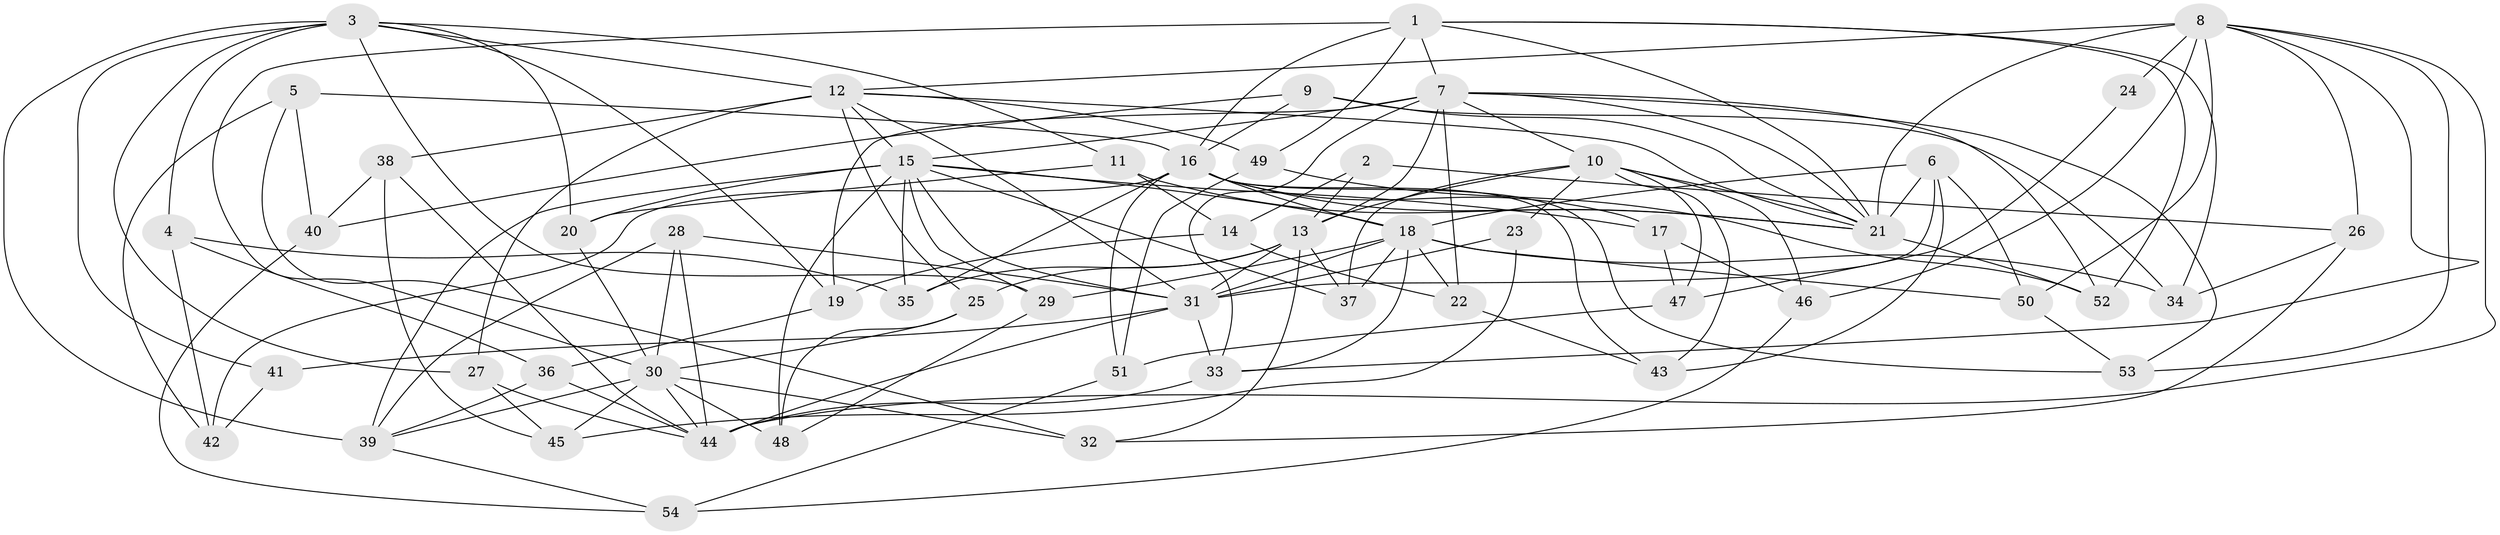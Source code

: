 // original degree distribution, {4: 1.0}
// Generated by graph-tools (version 1.1) at 2025/38/03/09/25 02:38:17]
// undirected, 54 vertices, 144 edges
graph export_dot {
graph [start="1"]
  node [color=gray90,style=filled];
  1;
  2;
  3;
  4;
  5;
  6;
  7;
  8;
  9;
  10;
  11;
  12;
  13;
  14;
  15;
  16;
  17;
  18;
  19;
  20;
  21;
  22;
  23;
  24;
  25;
  26;
  27;
  28;
  29;
  30;
  31;
  32;
  33;
  34;
  35;
  36;
  37;
  38;
  39;
  40;
  41;
  42;
  43;
  44;
  45;
  46;
  47;
  48;
  49;
  50;
  51;
  52;
  53;
  54;
  1 -- 7 [weight=1.0];
  1 -- 16 [weight=1.0];
  1 -- 21 [weight=1.0];
  1 -- 30 [weight=2.0];
  1 -- 34 [weight=1.0];
  1 -- 49 [weight=1.0];
  1 -- 52 [weight=1.0];
  2 -- 13 [weight=2.0];
  2 -- 14 [weight=1.0];
  2 -- 26 [weight=1.0];
  3 -- 4 [weight=1.0];
  3 -- 11 [weight=1.0];
  3 -- 12 [weight=2.0];
  3 -- 19 [weight=1.0];
  3 -- 20 [weight=1.0];
  3 -- 27 [weight=1.0];
  3 -- 29 [weight=1.0];
  3 -- 39 [weight=2.0];
  3 -- 41 [weight=2.0];
  4 -- 35 [weight=1.0];
  4 -- 36 [weight=1.0];
  4 -- 42 [weight=1.0];
  5 -- 16 [weight=1.0];
  5 -- 32 [weight=1.0];
  5 -- 40 [weight=1.0];
  5 -- 42 [weight=1.0];
  6 -- 18 [weight=1.0];
  6 -- 21 [weight=1.0];
  6 -- 31 [weight=2.0];
  6 -- 43 [weight=1.0];
  6 -- 50 [weight=1.0];
  7 -- 10 [weight=1.0];
  7 -- 13 [weight=1.0];
  7 -- 15 [weight=1.0];
  7 -- 19 [weight=1.0];
  7 -- 21 [weight=1.0];
  7 -- 22 [weight=1.0];
  7 -- 33 [weight=1.0];
  7 -- 52 [weight=1.0];
  7 -- 53 [weight=1.0];
  8 -- 12 [weight=1.0];
  8 -- 21 [weight=1.0];
  8 -- 24 [weight=3.0];
  8 -- 26 [weight=1.0];
  8 -- 33 [weight=1.0];
  8 -- 44 [weight=2.0];
  8 -- 46 [weight=1.0];
  8 -- 50 [weight=1.0];
  8 -- 53 [weight=1.0];
  9 -- 16 [weight=1.0];
  9 -- 21 [weight=1.0];
  9 -- 34 [weight=1.0];
  9 -- 40 [weight=1.0];
  10 -- 13 [weight=2.0];
  10 -- 21 [weight=2.0];
  10 -- 23 [weight=1.0];
  10 -- 37 [weight=1.0];
  10 -- 43 [weight=1.0];
  10 -- 46 [weight=1.0];
  10 -- 47 [weight=1.0];
  11 -- 14 [weight=1.0];
  11 -- 20 [weight=1.0];
  11 -- 21 [weight=1.0];
  12 -- 15 [weight=1.0];
  12 -- 21 [weight=1.0];
  12 -- 25 [weight=1.0];
  12 -- 27 [weight=1.0];
  12 -- 31 [weight=1.0];
  12 -- 38 [weight=1.0];
  12 -- 49 [weight=1.0];
  13 -- 25 [weight=1.0];
  13 -- 31 [weight=1.0];
  13 -- 32 [weight=1.0];
  13 -- 35 [weight=1.0];
  13 -- 37 [weight=1.0];
  14 -- 19 [weight=1.0];
  14 -- 22 [weight=1.0];
  15 -- 17 [weight=1.0];
  15 -- 18 [weight=1.0];
  15 -- 20 [weight=1.0];
  15 -- 29 [weight=1.0];
  15 -- 31 [weight=1.0];
  15 -- 35 [weight=1.0];
  15 -- 37 [weight=1.0];
  15 -- 39 [weight=2.0];
  15 -- 48 [weight=1.0];
  16 -- 17 [weight=1.0];
  16 -- 18 [weight=1.0];
  16 -- 21 [weight=2.0];
  16 -- 35 [weight=1.0];
  16 -- 42 [weight=1.0];
  16 -- 43 [weight=1.0];
  16 -- 51 [weight=1.0];
  16 -- 53 [weight=1.0];
  17 -- 46 [weight=1.0];
  17 -- 47 [weight=1.0];
  18 -- 22 [weight=1.0];
  18 -- 29 [weight=1.0];
  18 -- 31 [weight=1.0];
  18 -- 33 [weight=1.0];
  18 -- 34 [weight=1.0];
  18 -- 37 [weight=1.0];
  18 -- 50 [weight=1.0];
  19 -- 36 [weight=1.0];
  20 -- 30 [weight=1.0];
  21 -- 52 [weight=1.0];
  22 -- 43 [weight=1.0];
  23 -- 31 [weight=2.0];
  23 -- 45 [weight=1.0];
  24 -- 47 [weight=1.0];
  25 -- 30 [weight=1.0];
  25 -- 48 [weight=1.0];
  26 -- 32 [weight=1.0];
  26 -- 34 [weight=1.0];
  27 -- 44 [weight=1.0];
  27 -- 45 [weight=1.0];
  28 -- 30 [weight=1.0];
  28 -- 31 [weight=1.0];
  28 -- 39 [weight=1.0];
  28 -- 44 [weight=1.0];
  29 -- 48 [weight=1.0];
  30 -- 32 [weight=1.0];
  30 -- 39 [weight=1.0];
  30 -- 44 [weight=1.0];
  30 -- 45 [weight=1.0];
  30 -- 48 [weight=1.0];
  31 -- 33 [weight=1.0];
  31 -- 41 [weight=1.0];
  31 -- 44 [weight=1.0];
  33 -- 44 [weight=2.0];
  36 -- 39 [weight=1.0];
  36 -- 44 [weight=1.0];
  38 -- 40 [weight=1.0];
  38 -- 44 [weight=1.0];
  38 -- 45 [weight=1.0];
  39 -- 54 [weight=1.0];
  40 -- 54 [weight=1.0];
  41 -- 42 [weight=1.0];
  46 -- 54 [weight=1.0];
  47 -- 51 [weight=1.0];
  49 -- 51 [weight=1.0];
  49 -- 52 [weight=1.0];
  50 -- 53 [weight=1.0];
  51 -- 54 [weight=1.0];
}
